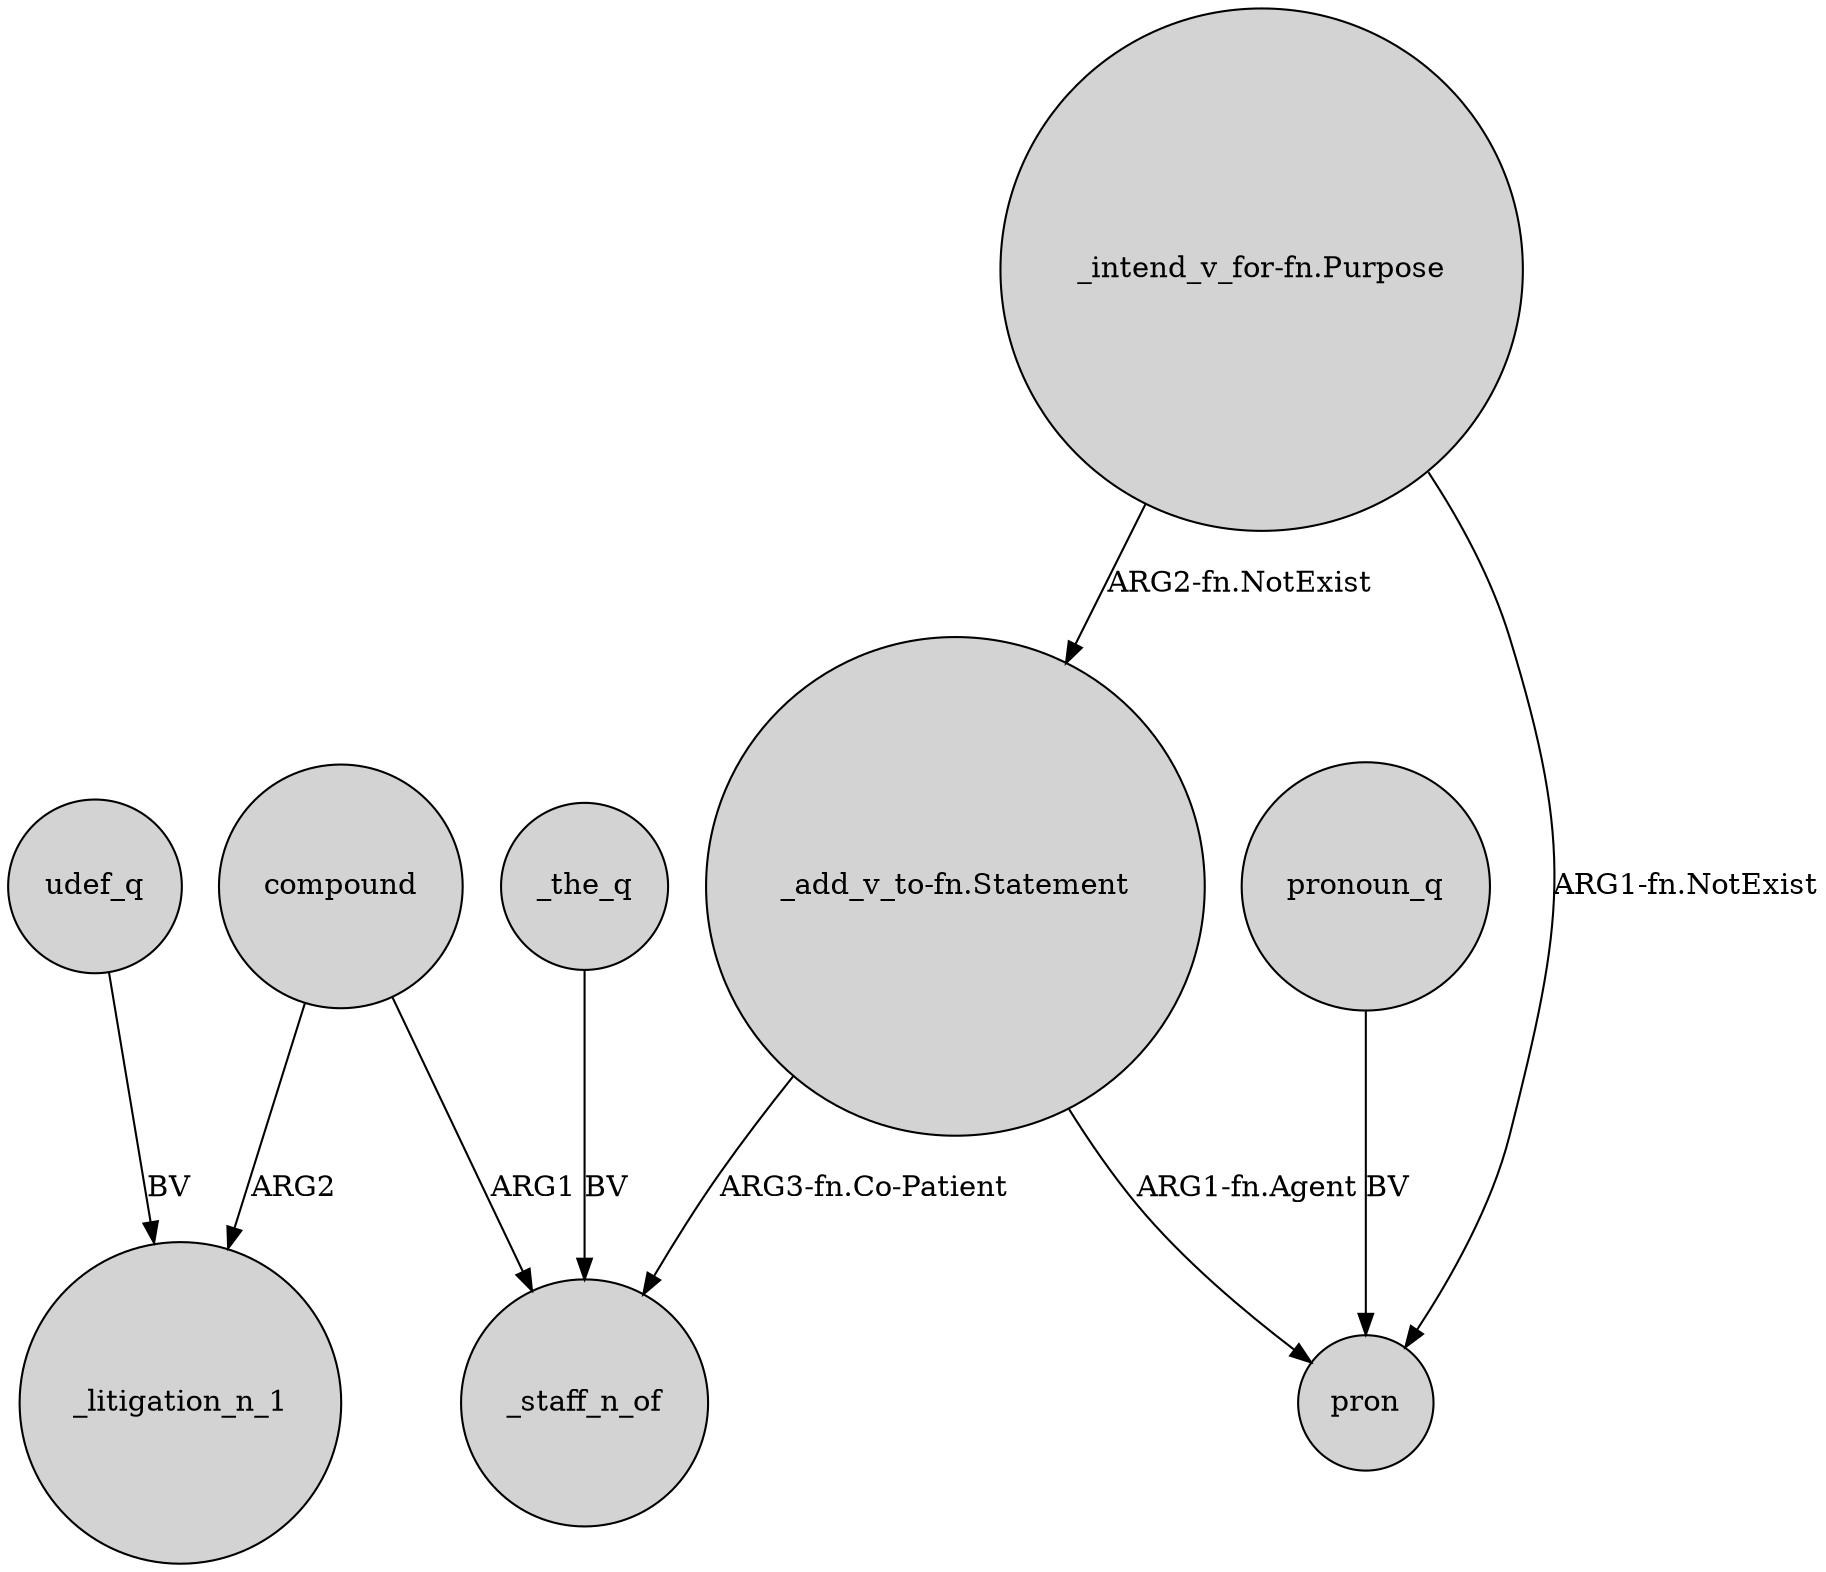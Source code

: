 digraph {
	node [shape=circle style=filled]
	udef_q -> _litigation_n_1 [label=BV]
	"_intend_v_for-fn.Purpose" -> "_add_v_to-fn.Statement" [label="ARG2-fn.NotExist"]
	"_add_v_to-fn.Statement" -> _staff_n_of [label="ARG3-fn.Co-Patient"]
	compound -> _litigation_n_1 [label=ARG2]
	"_add_v_to-fn.Statement" -> pron [label="ARG1-fn.Agent"]
	compound -> _staff_n_of [label=ARG1]
	"_intend_v_for-fn.Purpose" -> pron [label="ARG1-fn.NotExist"]
	_the_q -> _staff_n_of [label=BV]
	pronoun_q -> pron [label=BV]
}
